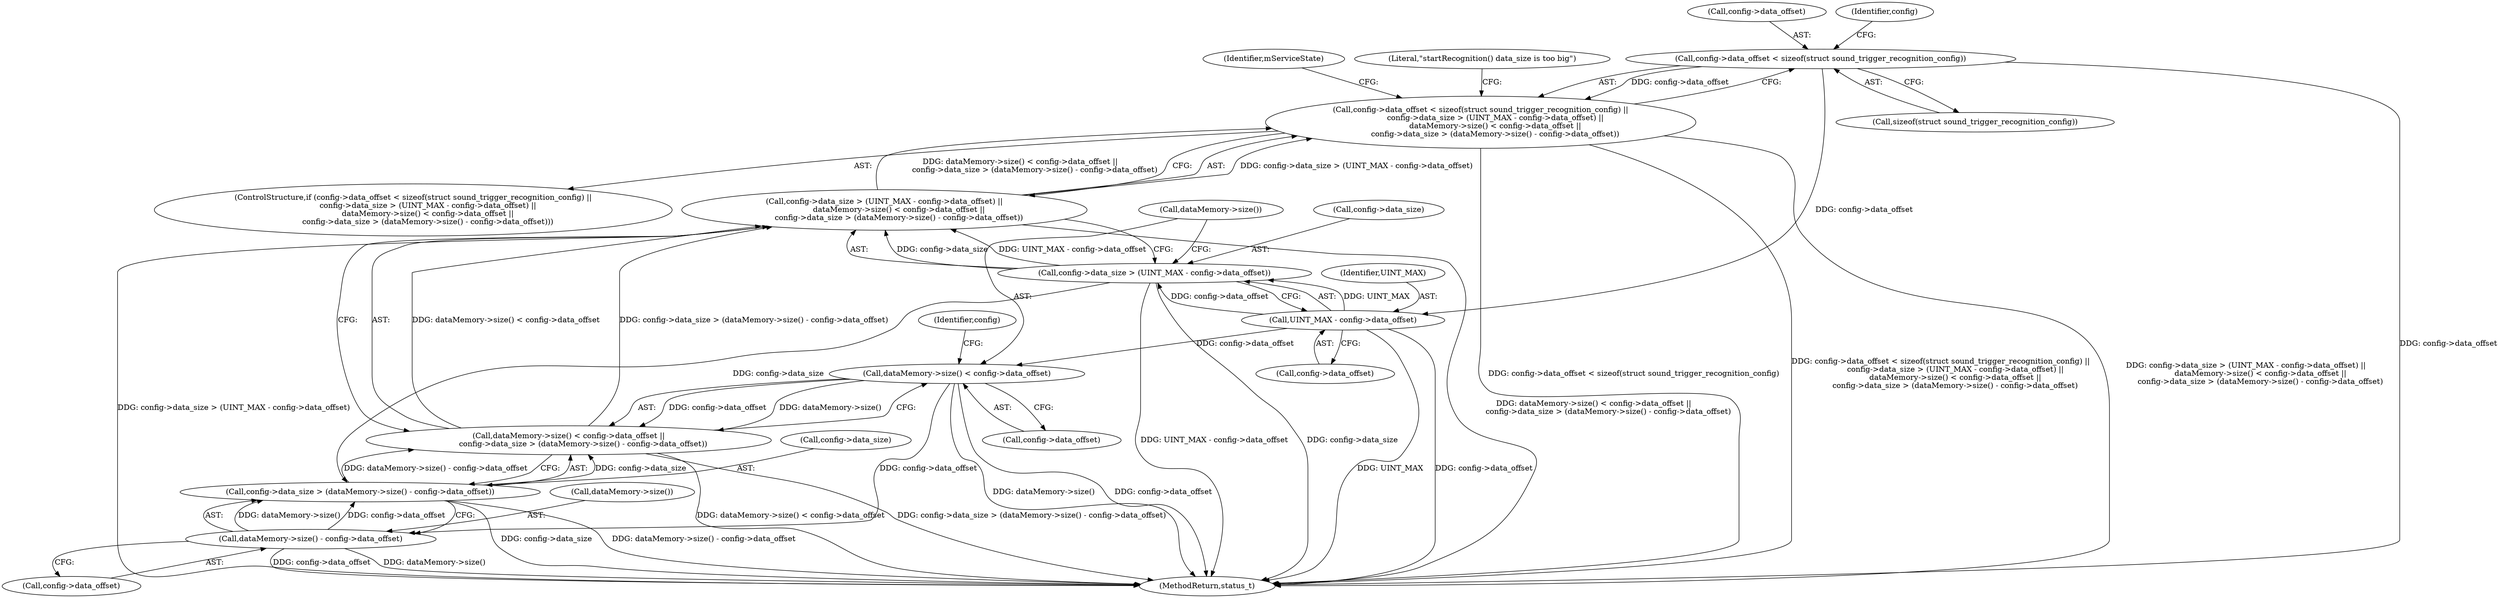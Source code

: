digraph "0_Android_035cb12f392860113dce96116a5150e2fde6f0cc_0@API" {
"1000134" [label="(Call,config->data_offset < sizeof(struct sound_trigger_recognition_config))"];
"1000133" [label="(Call,config->data_offset < sizeof(struct sound_trigger_recognition_config) ||\n            config->data_size > (UINT_MAX - config->data_offset) ||\n            dataMemory->size() < config->data_offset ||\n            config->data_size > (dataMemory->size() - config->data_offset))"];
"1000145" [label="(Call,UINT_MAX - config->data_offset)"];
"1000141" [label="(Call,config->data_size > (UINT_MAX - config->data_offset))"];
"1000140" [label="(Call,config->data_size > (UINT_MAX - config->data_offset) ||\n            dataMemory->size() < config->data_offset ||\n            config->data_size > (dataMemory->size() - config->data_offset))"];
"1000156" [label="(Call,config->data_size > (dataMemory->size() - config->data_offset))"];
"1000150" [label="(Call,dataMemory->size() < config->data_offset ||\n            config->data_size > (dataMemory->size() - config->data_offset))"];
"1000151" [label="(Call,dataMemory->size() < config->data_offset)"];
"1000160" [label="(Call,dataMemory->size() - config->data_offset)"];
"1000157" [label="(Call,config->data_size)"];
"1000141" [label="(Call,config->data_size > (UINT_MAX - config->data_offset))"];
"1000162" [label="(Call,config->data_offset)"];
"1000142" [label="(Call,config->data_size)"];
"1000138" [label="(Call,sizeof(struct sound_trigger_recognition_config))"];
"1000140" [label="(Call,config->data_size > (UINT_MAX - config->data_offset) ||\n            dataMemory->size() < config->data_offset ||\n            config->data_size > (dataMemory->size() - config->data_offset))"];
"1000153" [label="(Call,config->data_offset)"];
"1000156" [label="(Call,config->data_size > (dataMemory->size() - config->data_offset))"];
"1000173" [label="(Identifier,mServiceState)"];
"1000161" [label="(Call,dataMemory->size())"];
"1000135" [label="(Call,config->data_offset)"];
"1000150" [label="(Call,dataMemory->size() < config->data_offset ||\n            config->data_size > (dataMemory->size() - config->data_offset))"];
"1000151" [label="(Call,dataMemory->size() < config->data_offset)"];
"1000147" [label="(Call,config->data_offset)"];
"1000160" [label="(Call,dataMemory->size() - config->data_offset)"];
"1000240" [label="(MethodReturn,status_t)"];
"1000133" [label="(Call,config->data_offset < sizeof(struct sound_trigger_recognition_config) ||\n            config->data_size > (UINT_MAX - config->data_offset) ||\n            dataMemory->size() < config->data_offset ||\n            config->data_size > (dataMemory->size() - config->data_offset))"];
"1000134" [label="(Call,config->data_offset < sizeof(struct sound_trigger_recognition_config))"];
"1000145" [label="(Call,UINT_MAX - config->data_offset)"];
"1000152" [label="(Call,dataMemory->size())"];
"1000132" [label="(ControlStructure,if (config->data_offset < sizeof(struct sound_trigger_recognition_config) ||\n            config->data_size > (UINT_MAX - config->data_offset) ||\n            dataMemory->size() < config->data_offset ||\n            config->data_size > (dataMemory->size() - config->data_offset)))"];
"1000158" [label="(Identifier,config)"];
"1000167" [label="(Literal,\"startRecognition() data_size is too big\")"];
"1000146" [label="(Identifier,UINT_MAX)"];
"1000143" [label="(Identifier,config)"];
"1000134" -> "1000133"  [label="AST: "];
"1000134" -> "1000138"  [label="CFG: "];
"1000135" -> "1000134"  [label="AST: "];
"1000138" -> "1000134"  [label="AST: "];
"1000143" -> "1000134"  [label="CFG: "];
"1000133" -> "1000134"  [label="CFG: "];
"1000134" -> "1000240"  [label="DDG: config->data_offset"];
"1000134" -> "1000133"  [label="DDG: config->data_offset"];
"1000134" -> "1000145"  [label="DDG: config->data_offset"];
"1000133" -> "1000132"  [label="AST: "];
"1000133" -> "1000140"  [label="CFG: "];
"1000140" -> "1000133"  [label="AST: "];
"1000167" -> "1000133"  [label="CFG: "];
"1000173" -> "1000133"  [label="CFG: "];
"1000133" -> "1000240"  [label="DDG: config->data_size > (UINT_MAX - config->data_offset) ||\n            dataMemory->size() < config->data_offset ||\n            config->data_size > (dataMemory->size() - config->data_offset)"];
"1000133" -> "1000240"  [label="DDG: config->data_offset < sizeof(struct sound_trigger_recognition_config)"];
"1000133" -> "1000240"  [label="DDG: config->data_offset < sizeof(struct sound_trigger_recognition_config) ||\n            config->data_size > (UINT_MAX - config->data_offset) ||\n            dataMemory->size() < config->data_offset ||\n            config->data_size > (dataMemory->size() - config->data_offset)"];
"1000140" -> "1000133"  [label="DDG: config->data_size > (UINT_MAX - config->data_offset)"];
"1000140" -> "1000133"  [label="DDG: dataMemory->size() < config->data_offset ||\n            config->data_size > (dataMemory->size() - config->data_offset)"];
"1000145" -> "1000141"  [label="AST: "];
"1000145" -> "1000147"  [label="CFG: "];
"1000146" -> "1000145"  [label="AST: "];
"1000147" -> "1000145"  [label="AST: "];
"1000141" -> "1000145"  [label="CFG: "];
"1000145" -> "1000240"  [label="DDG: UINT_MAX"];
"1000145" -> "1000240"  [label="DDG: config->data_offset"];
"1000145" -> "1000141"  [label="DDG: UINT_MAX"];
"1000145" -> "1000141"  [label="DDG: config->data_offset"];
"1000145" -> "1000151"  [label="DDG: config->data_offset"];
"1000141" -> "1000140"  [label="AST: "];
"1000142" -> "1000141"  [label="AST: "];
"1000152" -> "1000141"  [label="CFG: "];
"1000140" -> "1000141"  [label="CFG: "];
"1000141" -> "1000240"  [label="DDG: config->data_size"];
"1000141" -> "1000240"  [label="DDG: UINT_MAX - config->data_offset"];
"1000141" -> "1000140"  [label="DDG: config->data_size"];
"1000141" -> "1000140"  [label="DDG: UINT_MAX - config->data_offset"];
"1000141" -> "1000156"  [label="DDG: config->data_size"];
"1000140" -> "1000150"  [label="CFG: "];
"1000150" -> "1000140"  [label="AST: "];
"1000140" -> "1000240"  [label="DDG: dataMemory->size() < config->data_offset ||\n            config->data_size > (dataMemory->size() - config->data_offset)"];
"1000140" -> "1000240"  [label="DDG: config->data_size > (UINT_MAX - config->data_offset)"];
"1000150" -> "1000140"  [label="DDG: dataMemory->size() < config->data_offset"];
"1000150" -> "1000140"  [label="DDG: config->data_size > (dataMemory->size() - config->data_offset)"];
"1000156" -> "1000150"  [label="AST: "];
"1000156" -> "1000160"  [label="CFG: "];
"1000157" -> "1000156"  [label="AST: "];
"1000160" -> "1000156"  [label="AST: "];
"1000150" -> "1000156"  [label="CFG: "];
"1000156" -> "1000240"  [label="DDG: config->data_size"];
"1000156" -> "1000240"  [label="DDG: dataMemory->size() - config->data_offset"];
"1000156" -> "1000150"  [label="DDG: config->data_size"];
"1000156" -> "1000150"  [label="DDG: dataMemory->size() - config->data_offset"];
"1000160" -> "1000156"  [label="DDG: dataMemory->size()"];
"1000160" -> "1000156"  [label="DDG: config->data_offset"];
"1000150" -> "1000151"  [label="CFG: "];
"1000151" -> "1000150"  [label="AST: "];
"1000150" -> "1000240"  [label="DDG: dataMemory->size() < config->data_offset"];
"1000150" -> "1000240"  [label="DDG: config->data_size > (dataMemory->size() - config->data_offset)"];
"1000151" -> "1000150"  [label="DDG: dataMemory->size()"];
"1000151" -> "1000150"  [label="DDG: config->data_offset"];
"1000151" -> "1000153"  [label="CFG: "];
"1000152" -> "1000151"  [label="AST: "];
"1000153" -> "1000151"  [label="AST: "];
"1000158" -> "1000151"  [label="CFG: "];
"1000151" -> "1000240"  [label="DDG: dataMemory->size()"];
"1000151" -> "1000240"  [label="DDG: config->data_offset"];
"1000151" -> "1000160"  [label="DDG: config->data_offset"];
"1000160" -> "1000162"  [label="CFG: "];
"1000161" -> "1000160"  [label="AST: "];
"1000162" -> "1000160"  [label="AST: "];
"1000160" -> "1000240"  [label="DDG: config->data_offset"];
"1000160" -> "1000240"  [label="DDG: dataMemory->size()"];
}
